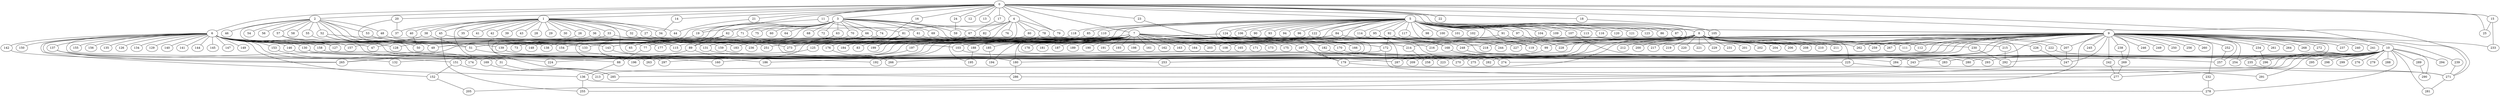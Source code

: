 
graph graphname {
    0 -- 1
0 -- 2
0 -- 3
0 -- 4
0 -- 5
0 -- 6
0 -- 7
0 -- 8
0 -- 9
0 -- 10
0 -- 11
0 -- 12
0 -- 13
0 -- 14
0 -- 15
0 -- 16
0 -- 17
0 -- 18
0 -- 19
0 -- 20
0 -- 21
0 -- 22
0 -- 23
0 -- 24
0 -- 25
0 -- 271
0 -- 79
1 -- 32
1 -- 34
1 -- 35
1 -- 36
1 -- 37
1 -- 38
1 -- 33
1 -- 40
1 -- 41
1 -- 42
1 -- 39
1 -- 44
1 -- 45
1 -- 43
1 -- 26
1 -- 27
1 -- 28
1 -- 29
1 -- 30
1 -- 31
1 -- 258
2 -- 46
2 -- 47
2 -- 48
2 -- 49
2 -- 50
2 -- 51
2 -- 52
2 -- 53
2 -- 54
2 -- 55
2 -- 56
2 -- 57
2 -- 58
3 -- 64
3 -- 66
3 -- 67
3 -- 68
3 -- 69
3 -- 70
3 -- 65
3 -- 72
3 -- 73
3 -- 74
3 -- 71
3 -- 75
3 -- 59
3 -- 60
3 -- 61
3 -- 62
3 -- 63
3 -- 51
3 -- 218
4 -- 76
4 -- 77
4 -- 78
4 -- 79
4 -- 80
4 -- 81
4 -- 82
4 -- 83
4 -- 19
5 -- 84
5 -- 85
5 -- 86
5 -- 87
5 -- 88
5 -- 89
5 -- 90
5 -- 91
5 -- 92
5 -- 93
5 -- 94
5 -- 95
5 -- 96
5 -- 97
5 -- 98
5 -- 99
5 -- 100
5 -- 101
5 -- 102
5 -- 103
5 -- 104
5 -- 105
5 -- 106
5 -- 107
5 -- 108
5 -- 109
5 -- 110
5 -- 111
5 -- 112
5 -- 113
5 -- 114
5 -- 115
5 -- 116
5 -- 117
5 -- 118
5 -- 119
5 -- 120
5 -- 121
5 -- 122
5 -- 123
5 -- 124
5 -- 125
6 -- 128
6 -- 130
6 -- 131
6 -- 132
6 -- 133
6 -- 134
6 -- 129
6 -- 136
6 -- 137
6 -- 138
6 -- 139
6 -- 140
6 -- 141
6 -- 142
6 -- 143
6 -- 144
6 -- 145
6 -- 146
6 -- 147
6 -- 148
6 -- 149
6 -- 150
6 -- 151
6 -- 152
6 -- 153
6 -- 154
6 -- 155
6 -- 156
6 -- 157
6 -- 158
6 -- 159
6 -- 135
6 -- 126
6 -- 127
6 -- 88
6 -- 236
7 -- 160
7 -- 161
7 -- 162
7 -- 163
7 -- 164
7 -- 165
7 -- 166
7 -- 167
7 -- 168
7 -- 169
7 -- 170
7 -- 171
7 -- 172
7 -- 173
7 -- 174
7 -- 175
7 -- 176
7 -- 177
7 -- 178
7 -- 179
7 -- 180
7 -- 181
7 -- 182
7 -- 183
7 -- 184
7 -- 185
7 -- 186
7 -- 187
7 -- 188
7 -- 189
7 -- 190
7 -- 191
7 -- 192
7 -- 193
7 -- 194
7 -- 195
7 -- 196
7 -- 197
7 -- 198
7 -- 199
8 -- 200
8 -- 201
8 -- 202
8 -- 203
8 -- 204
8 -- 205
8 -- 206
8 -- 207
8 -- 208
8 -- 209
8 -- 210
8 -- 211
8 -- 212
8 -- 213
8 -- 214
8 -- 215
8 -- 216
8 -- 217
8 -- 218
8 -- 219
8 -- 220
8 -- 221
8 -- 222
8 -- 223
8 -- 224
8 -- 225
8 -- 226
8 -- 227
8 -- 228
8 -- 229
8 -- 230
8 -- 231
8 -- 287
9 -- 256
9 -- 258
9 -- 259
9 -- 260
9 -- 261
9 -- 262
9 -- 257
9 -- 264
9 -- 265
9 -- 266
9 -- 267
9 -- 268
9 -- 269
9 -- 270
9 -- 271
9 -- 272
9 -- 273
9 -- 274
9 -- 263
9 -- 232
9 -- 233
9 -- 234
9 -- 235
9 -- 236
9 -- 237
9 -- 238
9 -- 239
9 -- 240
9 -- 241
9 -- 242
9 -- 243
9 -- 244
9 -- 245
9 -- 246
9 -- 247
9 -- 248
9 -- 249
9 -- 250
9 -- 251
9 -- 252
9 -- 253
9 -- 254
9 -- 255
9 -- 207
9 -- 111
9 -- 112
10 -- 275
10 -- 276
10 -- 277
10 -- 278
10 -- 279
10 -- 280
10 -- 281
10 -- 282
10 -- 283
10 -- 284
10 -- 285
10 -- 286
10 -- 287
10 -- 288
10 -- 289
10 -- 290
10 -- 291
10 -- 292
10 -- 293
10 -- 294
10 -- 295
10 -- 296
10 -- 297
10 -- 298
10 -- 299
10 -- 254
11 -- 81
11 -- 157
14 -- 34
15 -- 25
15 -- 233
16 -- 176
17 -- 67
18 -- 105
19 -- 49
20 -- 37
20 -- 77
21 -- 44
23 -- 166
24 -- 59
26 -- 266
27 -- 248
31 -- 285
32 -- 188
33 -- 203
33 -- 286
33 -- 73
36 -- 103
36 -- 265
38 -- 51
38 -- 47
40 -- 50
45 -- 255
45 -- 183
48 -- 251
51 -- 196
52 -- 177
52 -- 263
52 -- 287
53 -- 115
55 -- 297
57 -- 127
57 -- 183
61 -- 214
62 -- 65
62 -- 263
62 -- 89
63 -- 275
63 -- 77
66 -- 244
66 -- 128
66 -- 273
67 -- 139
67 -- 108
69 -- 216
70 -- 131
71 -- 273
71 -- 297
74 -- 125
74 -- 88
77 -- 88
78 -- 284
78 -- 262
80 -- 83
81 -- 184
81 -- 199
82 -- 148
84 -- 280
84 -- 143
85 -- 154
88 -- 136
89 -- 186
89 -- 132
91 -- 188
91 -- 99
92 -- 168
92 -- 119
92 -- 172
95 -- 227
95 -- 131
95 -- 274
97 -- 228
99 -- 179
103 -- 282
106 -- 192
107 -- 293
110 -- 133
114 -- 287
117 -- 267
118 -- 138
122 -- 159
124 -- 259
124 -- 183
125 -- 151
130 -- 253
130 -- 180
131 -- 223
136 -- 278
136 -- 255
137 -- 265
137 -- 224
137 -- 174
139 -- 209
142 -- 265
143 -- 160
146 -- 192
151 -- 213
151 -- 152
152 -- 205
153 -- 169
158 -- 287
159 -- 270
167 -- 179
168 -- 225
169 -- 285
170 -- 243
172 -- 180
172 -- 277
176 -- 266
179 -- 271
180 -- 286
182 -- 274
185 -- 194
188 -- 195
197 -- 263
207 -- 247
214 -- 258
215 -- 292
222 -- 257
225 -- 291
226 -- 247
230 -- 292
232 -- 278
234 -- 296
235 -- 271
238 -- 269
239 -- 271
242 -- 277
248 -- 283
252 -- 257
269 -- 277
271 -- 281
289 -- 290

}
